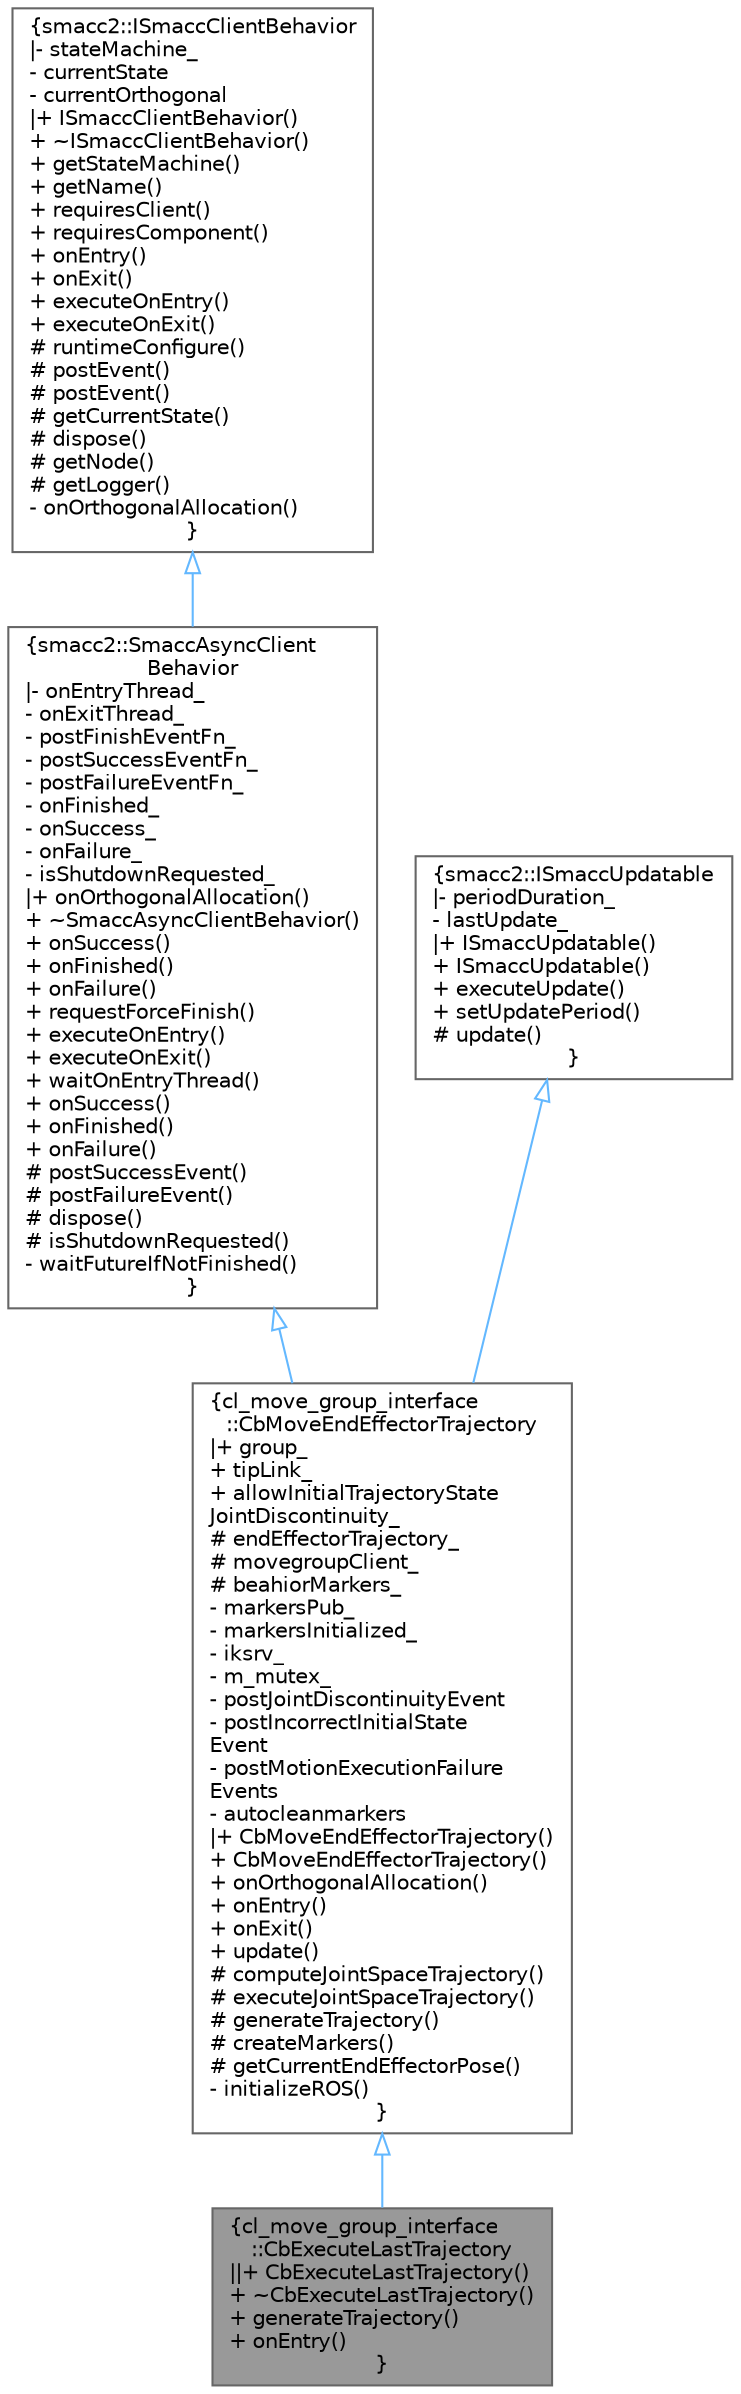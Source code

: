 digraph "cl_move_group_interface::CbExecuteLastTrajectory"
{
 // LATEX_PDF_SIZE
  bgcolor="transparent";
  edge [fontname=Helvetica,fontsize=10,labelfontname=Helvetica,labelfontsize=10];
  node [fontname=Helvetica,fontsize=10,shape=box,height=0.2,width=0.4];
  Node1 [label="{cl_move_group_interface\l::CbExecuteLastTrajectory\n||+ CbExecuteLastTrajectory()\l+ ~CbExecuteLastTrajectory()\l+ generateTrajectory()\l+ onEntry()\l}",height=0.2,width=0.4,color="gray40", fillcolor="grey60", style="filled", fontcolor="black",tooltip=" "];
  Node2 -> Node1 [dir="back",color="steelblue1",style="solid",arrowtail="onormal"];
  Node2 [label="{cl_move_group_interface\l::CbMoveEndEffectorTrajectory\n|+ group_\l+ tipLink_\l+ allowInitialTrajectoryState\lJointDiscontinuity_\l# endEffectorTrajectory_\l# movegroupClient_\l# beahiorMarkers_\l- markersPub_\l- markersInitialized_\l- iksrv_\l- m_mutex_\l- postJointDiscontinuityEvent\l- postIncorrectInitialState\lEvent\l- postMotionExecutionFailure\lEvents\l- autocleanmarkers\l|+ CbMoveEndEffectorTrajectory()\l+ CbMoveEndEffectorTrajectory()\l+ onOrthogonalAllocation()\l+ onEntry()\l+ onExit()\l+ update()\l# computeJointSpaceTrajectory()\l# executeJointSpaceTrajectory()\l# generateTrajectory()\l# createMarkers()\l# getCurrentEndEffectorPose()\l- initializeROS()\l}",height=0.2,width=0.4,color="gray40", fillcolor="white", style="filled",URL="$classcl__move__group__interface_1_1CbMoveEndEffectorTrajectory.html",tooltip=" "];
  Node3 -> Node2 [dir="back",color="steelblue1",style="solid",arrowtail="onormal"];
  Node3 [label="{smacc2::SmaccAsyncClient\lBehavior\n|- onEntryThread_\l- onExitThread_\l- postFinishEventFn_\l- postSuccessEventFn_\l- postFailureEventFn_\l- onFinished_\l- onSuccess_\l- onFailure_\l- isShutdownRequested_\l|+ onOrthogonalAllocation()\l+ ~SmaccAsyncClientBehavior()\l+ onSuccess()\l+ onFinished()\l+ onFailure()\l+ requestForceFinish()\l+ executeOnEntry()\l+ executeOnExit()\l+ waitOnEntryThread()\l+ onSuccess()\l+ onFinished()\l+ onFailure()\l# postSuccessEvent()\l# postFailureEvent()\l# dispose()\l# isShutdownRequested()\l- waitFutureIfNotFinished()\l}",height=0.2,width=0.4,color="gray40", fillcolor="white", style="filled",URL="$classsmacc2_1_1SmaccAsyncClientBehavior.html",tooltip=" "];
  Node4 -> Node3 [dir="back",color="steelblue1",style="solid",arrowtail="onormal"];
  Node4 [label="{smacc2::ISmaccClientBehavior\n|- stateMachine_\l- currentState\l- currentOrthogonal\l|+ ISmaccClientBehavior()\l+ ~ISmaccClientBehavior()\l+ getStateMachine()\l+ getName()\l+ requiresClient()\l+ requiresComponent()\l+ onEntry()\l+ onExit()\l+ executeOnEntry()\l+ executeOnExit()\l# runtimeConfigure()\l# postEvent()\l# postEvent()\l# getCurrentState()\l# dispose()\l# getNode()\l# getLogger()\l- onOrthogonalAllocation()\l}",height=0.2,width=0.4,color="gray40", fillcolor="white", style="filled",URL="$classsmacc2_1_1ISmaccClientBehavior.html",tooltip=" "];
  Node5 -> Node2 [dir="back",color="steelblue1",style="solid",arrowtail="onormal"];
  Node5 [label="{smacc2::ISmaccUpdatable\n|- periodDuration_\l- lastUpdate_\l|+ ISmaccUpdatable()\l+ ISmaccUpdatable()\l+ executeUpdate()\l+ setUpdatePeriod()\l# update()\l}",height=0.2,width=0.4,color="gray40", fillcolor="white", style="filled",URL="$classsmacc2_1_1ISmaccUpdatable.html",tooltip=" "];
}
